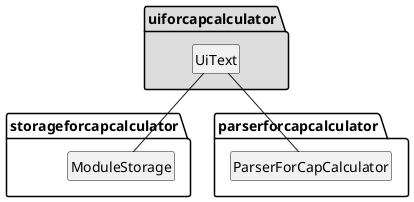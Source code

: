 @startuml
'https://plantuml.com/class-diagram
hide members
hide circle
package "storageforcapcalculator" {
class ModuleStorage
}
package "uiforcapcalculator" #DDD {
 class UiText
 UiText -- ModuleStorage
}

package "parserforcapcalculator" {
 class ParserForCapCalculator
 UiText -- ParserForCapCalculator


}
@enduml